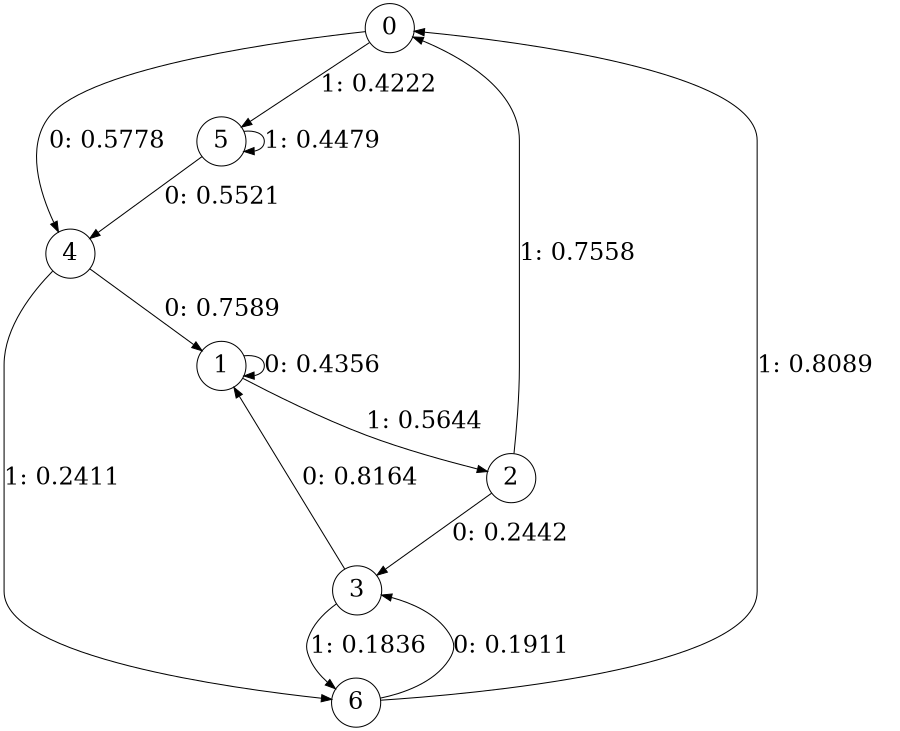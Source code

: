 digraph "ch20randomL3" {
size = "6,8.5";
ratio = "fill";
node [shape = circle];
node [fontsize = 24];
edge [fontsize = 24];
0 -> 4 [label = "0: 0.5778   "];
0 -> 5 [label = "1: 0.4222   "];
1 -> 1 [label = "0: 0.4356   "];
1 -> 2 [label = "1: 0.5644   "];
2 -> 3 [label = "0: 0.2442   "];
2 -> 0 [label = "1: 0.7558   "];
3 -> 1 [label = "0: 0.8164   "];
3 -> 6 [label = "1: 0.1836   "];
4 -> 1 [label = "0: 0.7589   "];
4 -> 6 [label = "1: 0.2411   "];
5 -> 4 [label = "0: 0.5521   "];
5 -> 5 [label = "1: 0.4479   "];
6 -> 3 [label = "0: 0.1911   "];
6 -> 0 [label = "1: 0.8089   "];
}